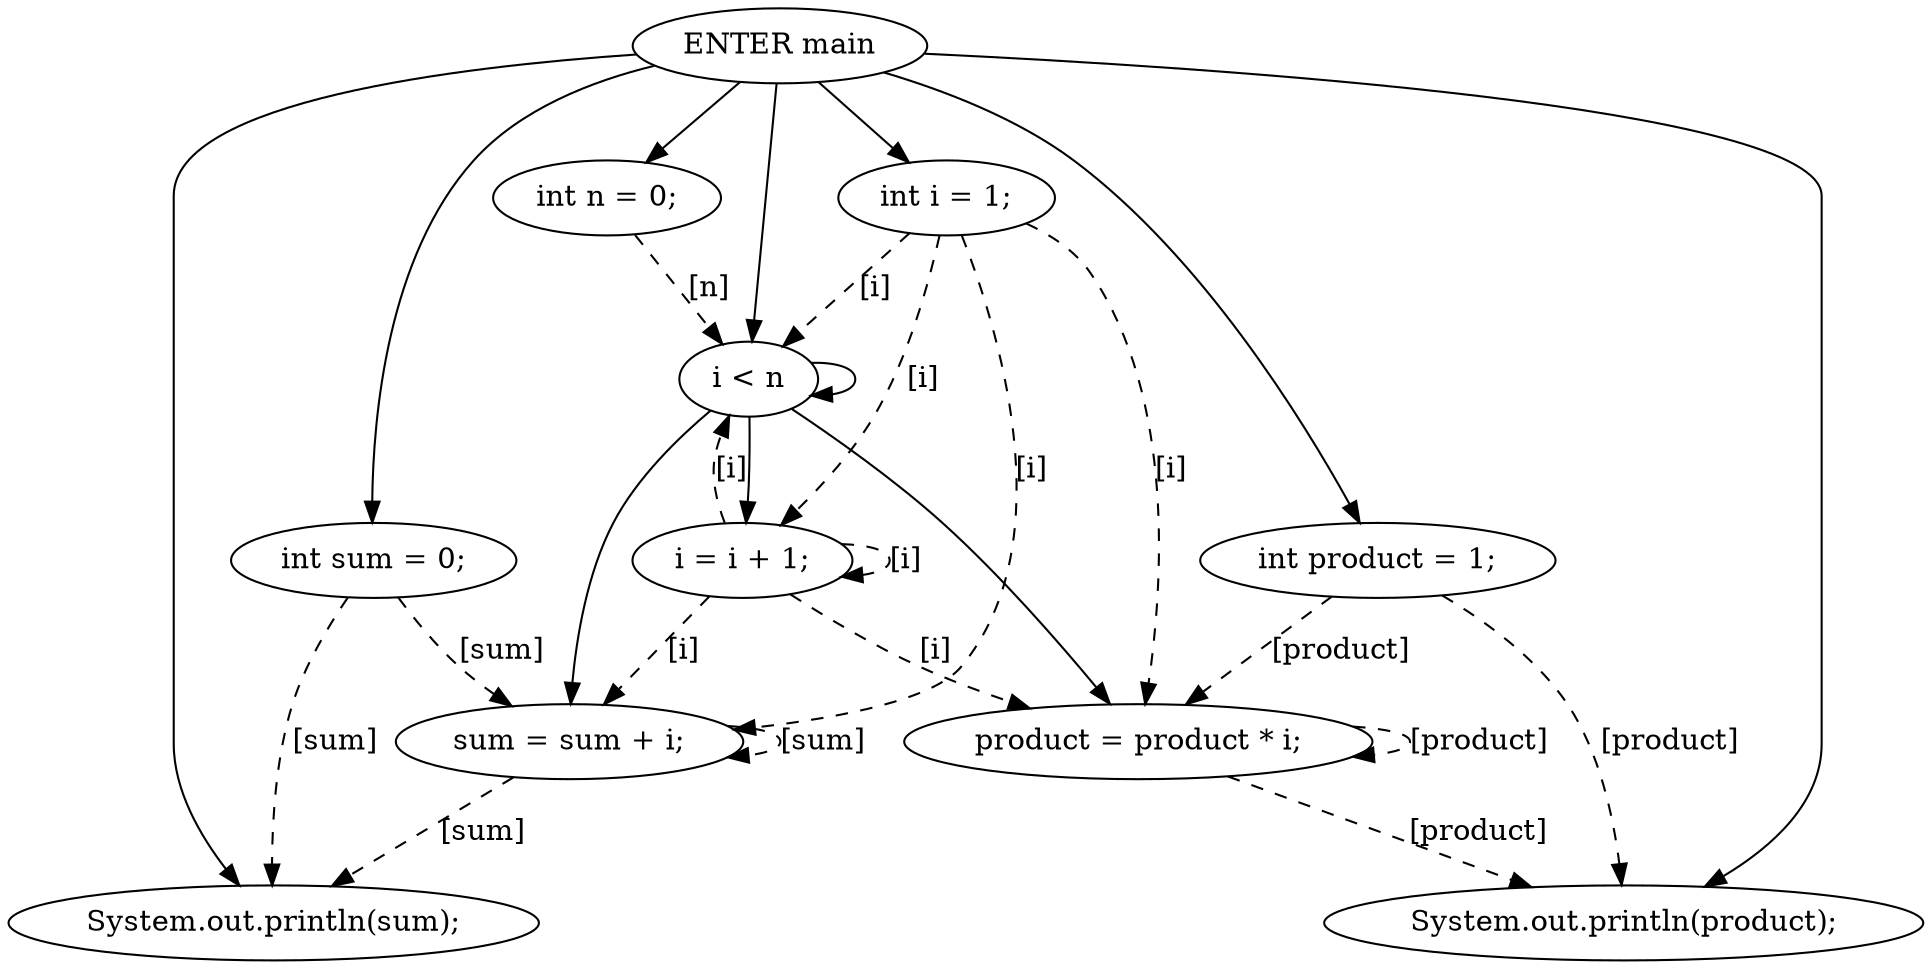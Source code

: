 digraph G {
  0 [ label="ENTER main" ];
  2 [ label="int n = 0;" ];
  3 [ label="int i = 1;" ];
  4 [ label="int sum = 0;" ];
  5 [ label="int product = 1;" ];
  6 [ label="i < n" ];
  7 [ label="sum = sum + i;" ];
  8 [ label="product = product * i;" ];
  9 [ label="i = i + 1;" ];
  10 [ label="System.out.println(sum);" ];
  11 [ label="System.out.println(product);" ];
  3 -> 6 [ style="dashed" label="[i]" ];
  2 -> 6 [ style="dashed" label="[n]" ];
  9 -> 6 [ style="dashed" label="[i]" ];
  4 -> 7 [ style="dashed" label="[sum]" ];
  3 -> 7 [ style="dashed" label="[i]" ];
  9 -> 7 [ style="dashed" label="[i]" ];
  7 -> 7 [ style="dashed" label="[sum]" ];
  5 -> 8 [ style="dashed" label="[product]" ];
  3 -> 8 [ style="dashed" label="[i]" ];
  9 -> 8 [ style="dashed" label="[i]" ];
  8 -> 8 [ style="dashed" label="[product]" ];
  3 -> 9 [ style="dashed" label="[i]" ];
  9 -> 9 [ style="dashed" label="[i]" ];
  4 -> 10 [ style="dashed" label="[sum]" ];
  7 -> 10 [ style="dashed" label="[sum]" ];
  5 -> 11 [ style="dashed" label="[product]" ];
  8 -> 11 [ style="dashed" label="[product]" ];
  0 -> 2 [ ];
  0 -> 3 [ ];
  0 -> 4 [ ];
  0 -> 5 [ ];
  0 -> 6 [ ];
  0 -> 10 [ ];
  0 -> 11 [ ];
  6 -> 7 [ ];
  6 -> 8 [ ];
  6 -> 9 [ ];
  6 -> 6 [ ];
}
